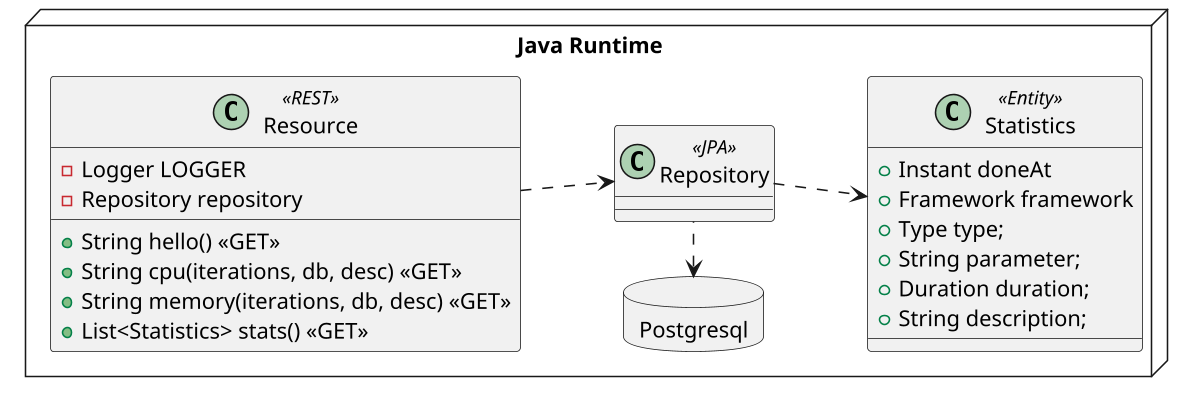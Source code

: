 @startuml

skinparam dpi 300
allow_mixing
left to right direction
scale 0.5

node "Java Runtime" as runtime {
    class "Resource" as resource <<REST>> {
        -Logger LOGGER
        -Repository repository
        +String hello() <<GET>>
        +String cpu(iterations, db, desc) <<GET>>
        +String memory(iterations, db, desc) <<GET>>
        +List<Statistics> stats() <<GET>>
    }

    class "Repository" as repository <<JPA>> {
    }

    class "Statistics" as entity <<Entity>> {
        +Instant doneAt
        +Framework framework
        +Type type;
        +String parameter;
        +Duration duration;
        +String description;
    }

    database "Postgresql" as postgresql

}

resource ..> repository
repository ..> entity
repository .left.> postgresql

@enduml
